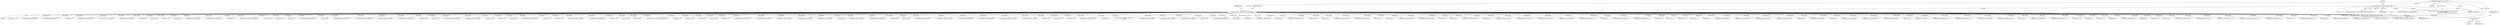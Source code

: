 digraph "0_tcpdump_bea2686c296b79609060a104cc139810785b0739@pointer" {
"1001658" [label="(Call,obj_tptr+3)"];
"1000314" [label="(Call,obj_tptr=tptr+sizeof(struct rsvp_object_header))"];
"1000184" [label="(Call,(const struct rsvp_object_header *)tptr)"];
"1000148" [label="(MethodParameterIn,const u_char *tptr)"];
"1001288" [label="(Call,EXTRACT_16BITS(obj_tptr + 2))"];
"1002484" [label="(Call,obj_tptr+=sizeof(struct rsvp_obj_frr_t))"];
"1002952" [label="(Call,EXTRACT_24BITS(obj_tptr + 1))"];
"1001650" [label="(Call,obj_tptr + 2)"];
"1003377" [label="(Call,tptr+=rsvp_obj_len)"];
"1001853" [label="(Call,EXTRACT_32BITS(obj_tptr+8))"];
"1003231" [label="(Call,obj_tptr + 8)"];
"1000881" [label="(Call,ipaddr_string(ndo, obj_tptr))"];
"1001284" [label="(Call,EXTRACT_16BITS(obj_tptr+2))"];
"1001483" [label="(Call,obj_tptr+=*(obj_tptr+1))"];
"1000176" [label="(Block,)"];
"1000316" [label="(Call,tptr+sizeof(struct rsvp_object_header))"];
"1001617" [label="(Call,obj_tptr + 4 + i)"];
"1000795" [label="(Call,EXTRACT_32BITS(obj_tptr))"];
"1001148" [label="(Call,EXTRACT_16BITS(obj_tptr + 10))"];
"1002057" [label="(Call,obj_tptr+=4)"];
"1001191" [label="(Call,EXTRACT_32BITS(obj_tptr+4))"];
"1001661" [label="(Call,obj_tptr+=4+*(obj_tptr+3))"];
"1001932" [label="(Call,ipaddr_string(ndo, obj_tptr))"];
"1001377" [label="(Call,obj_tptr+6)"];
"1001285" [label="(Call,obj_tptr+2)"];
"1001179" [label="(Call,obj_tptr + 2)"];
"1000844" [label="(Call,obj_tptr+1)"];
"1002009" [label="(Call,EXTRACT_32BITS(obj_tptr))"];
"1001840" [label="(Call,EXTRACT_32BITS(obj_tptr+4))"];
"1002953" [label="(Call,obj_tptr + 1)"];
"1002390" [label="(Call,(const struct rsvp_obj_frr_t *)obj_tptr)"];
"1001880" [label="(Call,obj_tptr + 4)"];
"1001073" [label="(Call,obj_tptr+=4)"];
"1001277" [label="(Call,obj_tptr+1)"];
"1000843" [label="(Call,EXTRACT_24BITS(obj_tptr+1))"];
"1001199" [label="(Call,obj_tptr+8)"];
"1001799" [label="(Call,ip6addr_string(ndo, obj_tptr + 4))"];
"1002829" [label="(Call,EXTRACT_16BITS(obj_tptr+2))"];
"1002679" [label="(Call,ipaddr_string(ndo, obj_tptr))"];
"1001473" [label="(Call,EXTRACT_32BITS(obj_tptr + 4))"];
"1003368" [label="(Call,tptr + sizeof(struct rsvp_object_header))"];
"1001780" [label="(Call,obj_tptr + 4)"];
"1001096" [label="(Call,obj_tptr + 2)"];
"1000315" [label="(Identifier,obj_tptr)"];
"1000463" [label="(Call,ip6addr_string(ndo, obj_tptr))"];
"1001660" [label="(Literal,3)"];
"1002769" [label="(Call,ip6addr_string(ndo, obj_tptr))"];
"1000314" [label="(Call,obj_tptr=tptr+sizeof(struct rsvp_object_header))"];
"1003237" [label="(Call,obj_tptr+=12)"];
"1001638" [label="(Call,obj_tptr+1)"];
"1001646" [label="(Call,obj_tptr+2)"];
"1001128" [label="(Call,EXTRACT_16BITS(obj_tptr + 6))"];
"1001323" [label="(Call,obj_tptr + 1)"];
"1001067" [label="(Call,obj_tptr + 2)"];
"1002280" [label="(Call,ip6addr_string(ndo, obj_tptr))"];
"1001208" [label="(Call,EXTRACT_16BITS(obj_tptr+4))"];
"1001149" [label="(Call,obj_tptr + 10)"];
"1001854" [label="(Call,obj_tptr+8)"];
"1002662" [label="(Call,obj_tptr+5)"];
"1003008" [label="(Call,(const struct rsvp_obj_integrity_t *)obj_tptr)"];
"1002053" [label="(Call,obj_tptr + 2)"];
"1002568" [label="(Call,obj_tptr+=16)"];
"1002752" [label="(Call,obj_tptr+17)"];
"1002668" [label="(Call,obj_tptr+6)"];
"1002959" [label="(Call,obj_tptr+=4)"];
"1001879" [label="(Call,EXTRACT_32BITS(obj_tptr + 4))"];
"1000499" [label="(Call,EXTRACT_32BITS(obj_tptr))"];
"1000941" [label="(Call,ip6addr_string(ndo, obj_tptr))"];
"1002323" [label="(Call,ipaddr_string(ndo, obj_tptr))"];
"1001516" [label="(Call,EXTRACT_32BITS(obj_tptr))"];
"1001470" [label="(Call,obj_tptr+3)"];
"1003300" [label="(Call,ipaddr_string(ndo, obj_tptr))"];
"1001847" [label="(Call,EXTRACT_32BITS(obj_tptr+4))"];
"1002736" [label="(Call,obj_tptr+=8)"];
"1001453" [label="(Call,obj_tptr+2)"];
"1001198" [label="(Call,EXTRACT_32BITS(obj_tptr+8))"];
"1002757" [label="(Call,EXTRACT_16BITS(obj_tptr+18))"];
"1001706" [label="(Call,EXTRACT_16BITS(obj_tptr))"];
"1001122" [label="(Call,EXTRACT_16BITS(obj_tptr+4))"];
"1001778" [label="(Call,ipaddr_string(ndo, obj_tptr + 4))"];
"1000182" [label="(Call,rsvp_obj_header = (const struct rsvp_object_header *)tptr)"];
"1000534" [label="(Call,ipaddr_string(ndo, obj_tptr))"];
"1001107" [label="(Call,obj_tptr + 4)"];
"1001156" [label="(Call,obj_tptr+=12)"];
"1001474" [label="(Call,obj_tptr + 4)"];
"1003230" [label="(Call,EXTRACT_32BITS(obj_tptr + 8))"];
"1001657" [label="(Call,*(obj_tptr+3))"];
"1001209" [label="(Call,obj_tptr+4)"];
"1003350" [label="(Call,print_unknown_data(ndo, obj_tptr, \"\n\t    \", obj_tlen))"];
"1001968" [label="(Call,ip6addr_string(ndo, obj_tptr))"];
"1000616" [label="(Call,ipaddr_string(ndo, obj_tptr))"];
"1002595" [label="(Call,ipaddr_string(ndo, obj_tptr))"];
"1002758" [label="(Call,obj_tptr+18)"];
"1003409" [label="(MethodReturn,RET)"];
"1000410" [label="(Call,ip6addr_string(ndo, obj_tptr))"];
"1001448" [label="(Call,obj_tptr+2)"];
"1003366" [label="(Call,print_unknown_data(ndo, tptr + sizeof(struct rsvp_object_header), \"\n\t    \", /* FIXME indentation */\n                               rsvp_obj_len - sizeof(struct rsvp_object_header)))"];
"1001407" [label="(Call,obj_tptr+2)"];
"1002841" [label="(Call,EXTRACT_16BITS(obj_tptr))"];
"1001841" [label="(Call,obj_tptr+4)"];
"1002052" [label="(Call,EXTRACT_16BITS(obj_tptr + 2))"];
"1002806" [label="(Call,obj_tptr+=20)"];
"1000148" [label="(MethodParameterIn,const u_char *tptr)"];
"1000184" [label="(Call,(const struct rsvp_object_header *)tptr)"];
"1001143" [label="(Call,obj_tptr+8)"];
"1002190" [label="(Call,ip6addr_string(ndo, obj_tptr))"];
"1000984" [label="(Call,ipaddr_string(ndo, obj_tptr))"];
"1001419" [label="(Call,obj_tptr + 7)"];
"1000321" [label="(Identifier,obj_tlen)"];
"1001129" [label="(Call,obj_tptr + 6)"];
"1002353" [label="(Call,ipaddr_string(ndo, obj_tptr))"];
"1002160" [label="(Call,ipaddr_string(ndo, obj_tptr))"];
"1003227" [label="(Call,obj_tptr+4)"];
"1000186" [label="(Identifier,tptr)"];
"1001486" [label="(Call,obj_tptr+1)"];
"1001142" [label="(Call,EXTRACT_16BITS(obj_tptr+8))"];
"1003245" [label="(Call,obj_tptr+=4)"];
"1002220" [label="(Call,ip6addr_string(ndo, obj_tptr))"];
"1002250" [label="(Call,ipaddr_string(ndo, obj_tptr))"];
"1001659" [label="(Identifier,obj_tptr)"];
"1002667" [label="(Call,EXTRACT_16BITS(obj_tptr+6))"];
"1000681" [label="(Call,ipaddr_string(ndo, obj_tptr))"];
"1001221" [label="(Call,EXTRACT_16BITS(obj_tptr + 4))"];
"1001480" [label="(Call,obj_tptr+1)"];
"1000911" [label="(Call,ip6addr_string(ndo, obj_tptr))"];
"1001178" [label="(Call,EXTRACT_16BITS(obj_tptr + 2))"];
"1001412" [label="(Call,obj_tptr+6)"];
"1001801" [label="(Call,obj_tptr + 4)"];
"1001289" [label="(Call,obj_tptr + 2)"];
"1001858" [label="(Call,obj_tptr + 12)"];
"1001123" [label="(Call,obj_tptr+4)"];
"1003156" [label="(Call,EXTRACT_32BITS(obj_tptr))"];
"1000644" [label="(Call,ip6addr_string(ndo, obj_tptr))"];
"1001014" [label="(Call,ipaddr_string(ndo, obj_tptr))"];
"1001405" [label="(Call,ipaddr_string(ndo, obj_tptr+2))"];
"1000852" [label="(Call,obj_tptr+=4)"];
"1000770" [label="(Call,EXTRACT_32BITS(obj_tptr))"];
"1001666" [label="(Call,obj_tptr+3)"];
"1003325" [label="(Call,ip6addr_string(ndo, obj_tptr))"];
"1003226" [label="(Call,EXTRACT_32BITS(obj_tptr+4))"];
"1000363" [label="(Call,ipaddr_string(ndo, obj_tptr))"];
"1001587" [label="(Call,obj_tptr+3)"];
"1001893" [label="(Call,obj_tptr+=subobj_len)"];
"1001095" [label="(Call,EXTRACT_16BITS(obj_tptr + 2))"];
"1001857" [label="(Call,EXTRACT_32BITS(obj_tptr + 12))"];
"1000746" [label="(Call,EXTRACT_32BITS(obj_tptr))"];
"1000709" [label="(Call,ip6addr_string(ndo, obj_tptr))"];
"1001222" [label="(Call,obj_tptr + 4)"];
"1001554" [label="(Call,EXTRACT_32BITS(obj_tptr))"];
"1001066" [label="(Call,EXTRACT_16BITS(obj_tptr + 2))"];
"1001233" [label="(Call,obj_tptr+=12)"];
"1001272" [label="(Call,obj_tptr+1)"];
"1001295" [label="(Call,obj_tptr+=4)"];
"1002830" [label="(Call,obj_tptr+2)"];
"1003185" [label="(Call,EXTRACT_16BITS(obj_tptr))"];
"1001462" [label="(Call,obj_tptr+3)"];
"1001192" [label="(Call,obj_tptr+4)"];
"1001848" [label="(Call,obj_tptr+4)"];
"1001658" [label="(Call,obj_tptr+3)"];
"1002621" [label="(Call,ND_TCHECK_32BITS(obj_tptr))"];
"1000571" [label="(Call,ipaddr_string(ndo, obj_tptr))"];
"1001658" -> "1001657"  [label="AST: "];
"1001658" -> "1001660"  [label="CFG: "];
"1001659" -> "1001658"  [label="AST: "];
"1001660" -> "1001658"  [label="AST: "];
"1001657" -> "1001658"  [label="CFG: "];
"1000314" -> "1001658"  [label="DDG: obj_tptr"];
"1000314" -> "1000176"  [label="AST: "];
"1000314" -> "1000316"  [label="CFG: "];
"1000315" -> "1000314"  [label="AST: "];
"1000316" -> "1000314"  [label="AST: "];
"1000321" -> "1000314"  [label="CFG: "];
"1000314" -> "1003409"  [label="DDG: obj_tptr"];
"1000314" -> "1003409"  [label="DDG: tptr+sizeof(struct rsvp_object_header)"];
"1000184" -> "1000314"  [label="DDG: tptr"];
"1000148" -> "1000314"  [label="DDG: tptr"];
"1000314" -> "1000363"  [label="DDG: obj_tptr"];
"1000314" -> "1000410"  [label="DDG: obj_tptr"];
"1000314" -> "1000463"  [label="DDG: obj_tptr"];
"1000314" -> "1000499"  [label="DDG: obj_tptr"];
"1000314" -> "1000534"  [label="DDG: obj_tptr"];
"1000314" -> "1000571"  [label="DDG: obj_tptr"];
"1000314" -> "1000616"  [label="DDG: obj_tptr"];
"1000314" -> "1000644"  [label="DDG: obj_tptr"];
"1000314" -> "1000681"  [label="DDG: obj_tptr"];
"1000314" -> "1000709"  [label="DDG: obj_tptr"];
"1000314" -> "1000746"  [label="DDG: obj_tptr"];
"1000314" -> "1000770"  [label="DDG: obj_tptr"];
"1000314" -> "1000795"  [label="DDG: obj_tptr"];
"1000314" -> "1000843"  [label="DDG: obj_tptr"];
"1000314" -> "1000844"  [label="DDG: obj_tptr"];
"1000314" -> "1000852"  [label="DDG: obj_tptr"];
"1000314" -> "1000881"  [label="DDG: obj_tptr"];
"1000314" -> "1000911"  [label="DDG: obj_tptr"];
"1000314" -> "1000941"  [label="DDG: obj_tptr"];
"1000314" -> "1000984"  [label="DDG: obj_tptr"];
"1000314" -> "1001014"  [label="DDG: obj_tptr"];
"1000314" -> "1001066"  [label="DDG: obj_tptr"];
"1000314" -> "1001067"  [label="DDG: obj_tptr"];
"1000314" -> "1001073"  [label="DDG: obj_tptr"];
"1000314" -> "1001095"  [label="DDG: obj_tptr"];
"1000314" -> "1001096"  [label="DDG: obj_tptr"];
"1000314" -> "1001107"  [label="DDG: obj_tptr"];
"1000314" -> "1001122"  [label="DDG: obj_tptr"];
"1000314" -> "1001123"  [label="DDG: obj_tptr"];
"1000314" -> "1001128"  [label="DDG: obj_tptr"];
"1000314" -> "1001129"  [label="DDG: obj_tptr"];
"1000314" -> "1001142"  [label="DDG: obj_tptr"];
"1000314" -> "1001143"  [label="DDG: obj_tptr"];
"1000314" -> "1001148"  [label="DDG: obj_tptr"];
"1000314" -> "1001149"  [label="DDG: obj_tptr"];
"1000314" -> "1001156"  [label="DDG: obj_tptr"];
"1000314" -> "1001178"  [label="DDG: obj_tptr"];
"1000314" -> "1001179"  [label="DDG: obj_tptr"];
"1000314" -> "1001191"  [label="DDG: obj_tptr"];
"1000314" -> "1001192"  [label="DDG: obj_tptr"];
"1000314" -> "1001198"  [label="DDG: obj_tptr"];
"1000314" -> "1001199"  [label="DDG: obj_tptr"];
"1000314" -> "1001208"  [label="DDG: obj_tptr"];
"1000314" -> "1001209"  [label="DDG: obj_tptr"];
"1000314" -> "1001221"  [label="DDG: obj_tptr"];
"1000314" -> "1001222"  [label="DDG: obj_tptr"];
"1000314" -> "1001233"  [label="DDG: obj_tptr"];
"1000314" -> "1001272"  [label="DDG: obj_tptr"];
"1000314" -> "1001277"  [label="DDG: obj_tptr"];
"1000314" -> "1001284"  [label="DDG: obj_tptr"];
"1000314" -> "1001285"  [label="DDG: obj_tptr"];
"1000314" -> "1001288"  [label="DDG: obj_tptr"];
"1000314" -> "1001289"  [label="DDG: obj_tptr"];
"1000314" -> "1001295"  [label="DDG: obj_tptr"];
"1000314" -> "1001323"  [label="DDG: obj_tptr"];
"1000314" -> "1001377"  [label="DDG: obj_tptr"];
"1000314" -> "1001405"  [label="DDG: obj_tptr"];
"1000314" -> "1001407"  [label="DDG: obj_tptr"];
"1000314" -> "1001412"  [label="DDG: obj_tptr"];
"1000314" -> "1001419"  [label="DDG: obj_tptr"];
"1000314" -> "1001448"  [label="DDG: obj_tptr"];
"1000314" -> "1001453"  [label="DDG: obj_tptr"];
"1000314" -> "1001462"  [label="DDG: obj_tptr"];
"1000314" -> "1001470"  [label="DDG: obj_tptr"];
"1000314" -> "1001473"  [label="DDG: obj_tptr"];
"1000314" -> "1001474"  [label="DDG: obj_tptr"];
"1000314" -> "1001480"  [label="DDG: obj_tptr"];
"1000314" -> "1001483"  [label="DDG: obj_tptr"];
"1000314" -> "1001486"  [label="DDG: obj_tptr"];
"1000314" -> "1001516"  [label="DDG: obj_tptr"];
"1000314" -> "1001554"  [label="DDG: obj_tptr"];
"1000314" -> "1001587"  [label="DDG: obj_tptr"];
"1000314" -> "1001617"  [label="DDG: obj_tptr"];
"1000314" -> "1001638"  [label="DDG: obj_tptr"];
"1000314" -> "1001646"  [label="DDG: obj_tptr"];
"1000314" -> "1001650"  [label="DDG: obj_tptr"];
"1000314" -> "1001661"  [label="DDG: obj_tptr"];
"1000314" -> "1001666"  [label="DDG: obj_tptr"];
"1000314" -> "1001706"  [label="DDG: obj_tptr"];
"1000314" -> "1001778"  [label="DDG: obj_tptr"];
"1000314" -> "1001780"  [label="DDG: obj_tptr"];
"1000314" -> "1001799"  [label="DDG: obj_tptr"];
"1000314" -> "1001801"  [label="DDG: obj_tptr"];
"1000314" -> "1001840"  [label="DDG: obj_tptr"];
"1000314" -> "1001841"  [label="DDG: obj_tptr"];
"1000314" -> "1001847"  [label="DDG: obj_tptr"];
"1000314" -> "1001848"  [label="DDG: obj_tptr"];
"1000314" -> "1001853"  [label="DDG: obj_tptr"];
"1000314" -> "1001854"  [label="DDG: obj_tptr"];
"1000314" -> "1001857"  [label="DDG: obj_tptr"];
"1000314" -> "1001858"  [label="DDG: obj_tptr"];
"1000314" -> "1001879"  [label="DDG: obj_tptr"];
"1000314" -> "1001880"  [label="DDG: obj_tptr"];
"1000314" -> "1001893"  [label="DDG: obj_tptr"];
"1000314" -> "1001932"  [label="DDG: obj_tptr"];
"1000314" -> "1001968"  [label="DDG: obj_tptr"];
"1000314" -> "1002009"  [label="DDG: obj_tptr"];
"1000314" -> "1002052"  [label="DDG: obj_tptr"];
"1000314" -> "1002053"  [label="DDG: obj_tptr"];
"1000314" -> "1002057"  [label="DDG: obj_tptr"];
"1000314" -> "1002160"  [label="DDG: obj_tptr"];
"1000314" -> "1002190"  [label="DDG: obj_tptr"];
"1000314" -> "1002220"  [label="DDG: obj_tptr"];
"1000314" -> "1002250"  [label="DDG: obj_tptr"];
"1000314" -> "1002280"  [label="DDG: obj_tptr"];
"1000314" -> "1002323"  [label="DDG: obj_tptr"];
"1000314" -> "1002353"  [label="DDG: obj_tptr"];
"1000314" -> "1002390"  [label="DDG: obj_tptr"];
"1000314" -> "1002484"  [label="DDG: obj_tptr"];
"1000314" -> "1002568"  [label="DDG: obj_tptr"];
"1000314" -> "1002595"  [label="DDG: obj_tptr"];
"1000314" -> "1002621"  [label="DDG: obj_tptr"];
"1000314" -> "1002662"  [label="DDG: obj_tptr"];
"1000314" -> "1002667"  [label="DDG: obj_tptr"];
"1000314" -> "1002668"  [label="DDG: obj_tptr"];
"1000314" -> "1002679"  [label="DDG: obj_tptr"];
"1000314" -> "1002736"  [label="DDG: obj_tptr"];
"1000314" -> "1002752"  [label="DDG: obj_tptr"];
"1000314" -> "1002757"  [label="DDG: obj_tptr"];
"1000314" -> "1002758"  [label="DDG: obj_tptr"];
"1000314" -> "1002769"  [label="DDG: obj_tptr"];
"1000314" -> "1002806"  [label="DDG: obj_tptr"];
"1000314" -> "1002829"  [label="DDG: obj_tptr"];
"1000314" -> "1002830"  [label="DDG: obj_tptr"];
"1000314" -> "1002841"  [label="DDG: obj_tptr"];
"1000314" -> "1002952"  [label="DDG: obj_tptr"];
"1000314" -> "1002953"  [label="DDG: obj_tptr"];
"1000314" -> "1002959"  [label="DDG: obj_tptr"];
"1000314" -> "1003008"  [label="DDG: obj_tptr"];
"1000314" -> "1003156"  [label="DDG: obj_tptr"];
"1000314" -> "1003185"  [label="DDG: obj_tptr"];
"1000314" -> "1003226"  [label="DDG: obj_tptr"];
"1000314" -> "1003227"  [label="DDG: obj_tptr"];
"1000314" -> "1003230"  [label="DDG: obj_tptr"];
"1000314" -> "1003231"  [label="DDG: obj_tptr"];
"1000314" -> "1003237"  [label="DDG: obj_tptr"];
"1000314" -> "1003245"  [label="DDG: obj_tptr"];
"1000314" -> "1003300"  [label="DDG: obj_tptr"];
"1000314" -> "1003325"  [label="DDG: obj_tptr"];
"1000314" -> "1003350"  [label="DDG: obj_tptr"];
"1000184" -> "1000182"  [label="AST: "];
"1000184" -> "1000186"  [label="CFG: "];
"1000185" -> "1000184"  [label="AST: "];
"1000186" -> "1000184"  [label="AST: "];
"1000182" -> "1000184"  [label="CFG: "];
"1000184" -> "1003409"  [label="DDG: tptr"];
"1000184" -> "1000182"  [label="DDG: tptr"];
"1000148" -> "1000184"  [label="DDG: tptr"];
"1000184" -> "1000316"  [label="DDG: tptr"];
"1000184" -> "1003366"  [label="DDG: tptr"];
"1000184" -> "1003368"  [label="DDG: tptr"];
"1000184" -> "1003377"  [label="DDG: tptr"];
"1000148" -> "1000144"  [label="AST: "];
"1000148" -> "1003409"  [label="DDG: tptr"];
"1000148" -> "1000316"  [label="DDG: tptr"];
"1000148" -> "1003366"  [label="DDG: tptr"];
"1000148" -> "1003368"  [label="DDG: tptr"];
"1000148" -> "1003377"  [label="DDG: tptr"];
}
